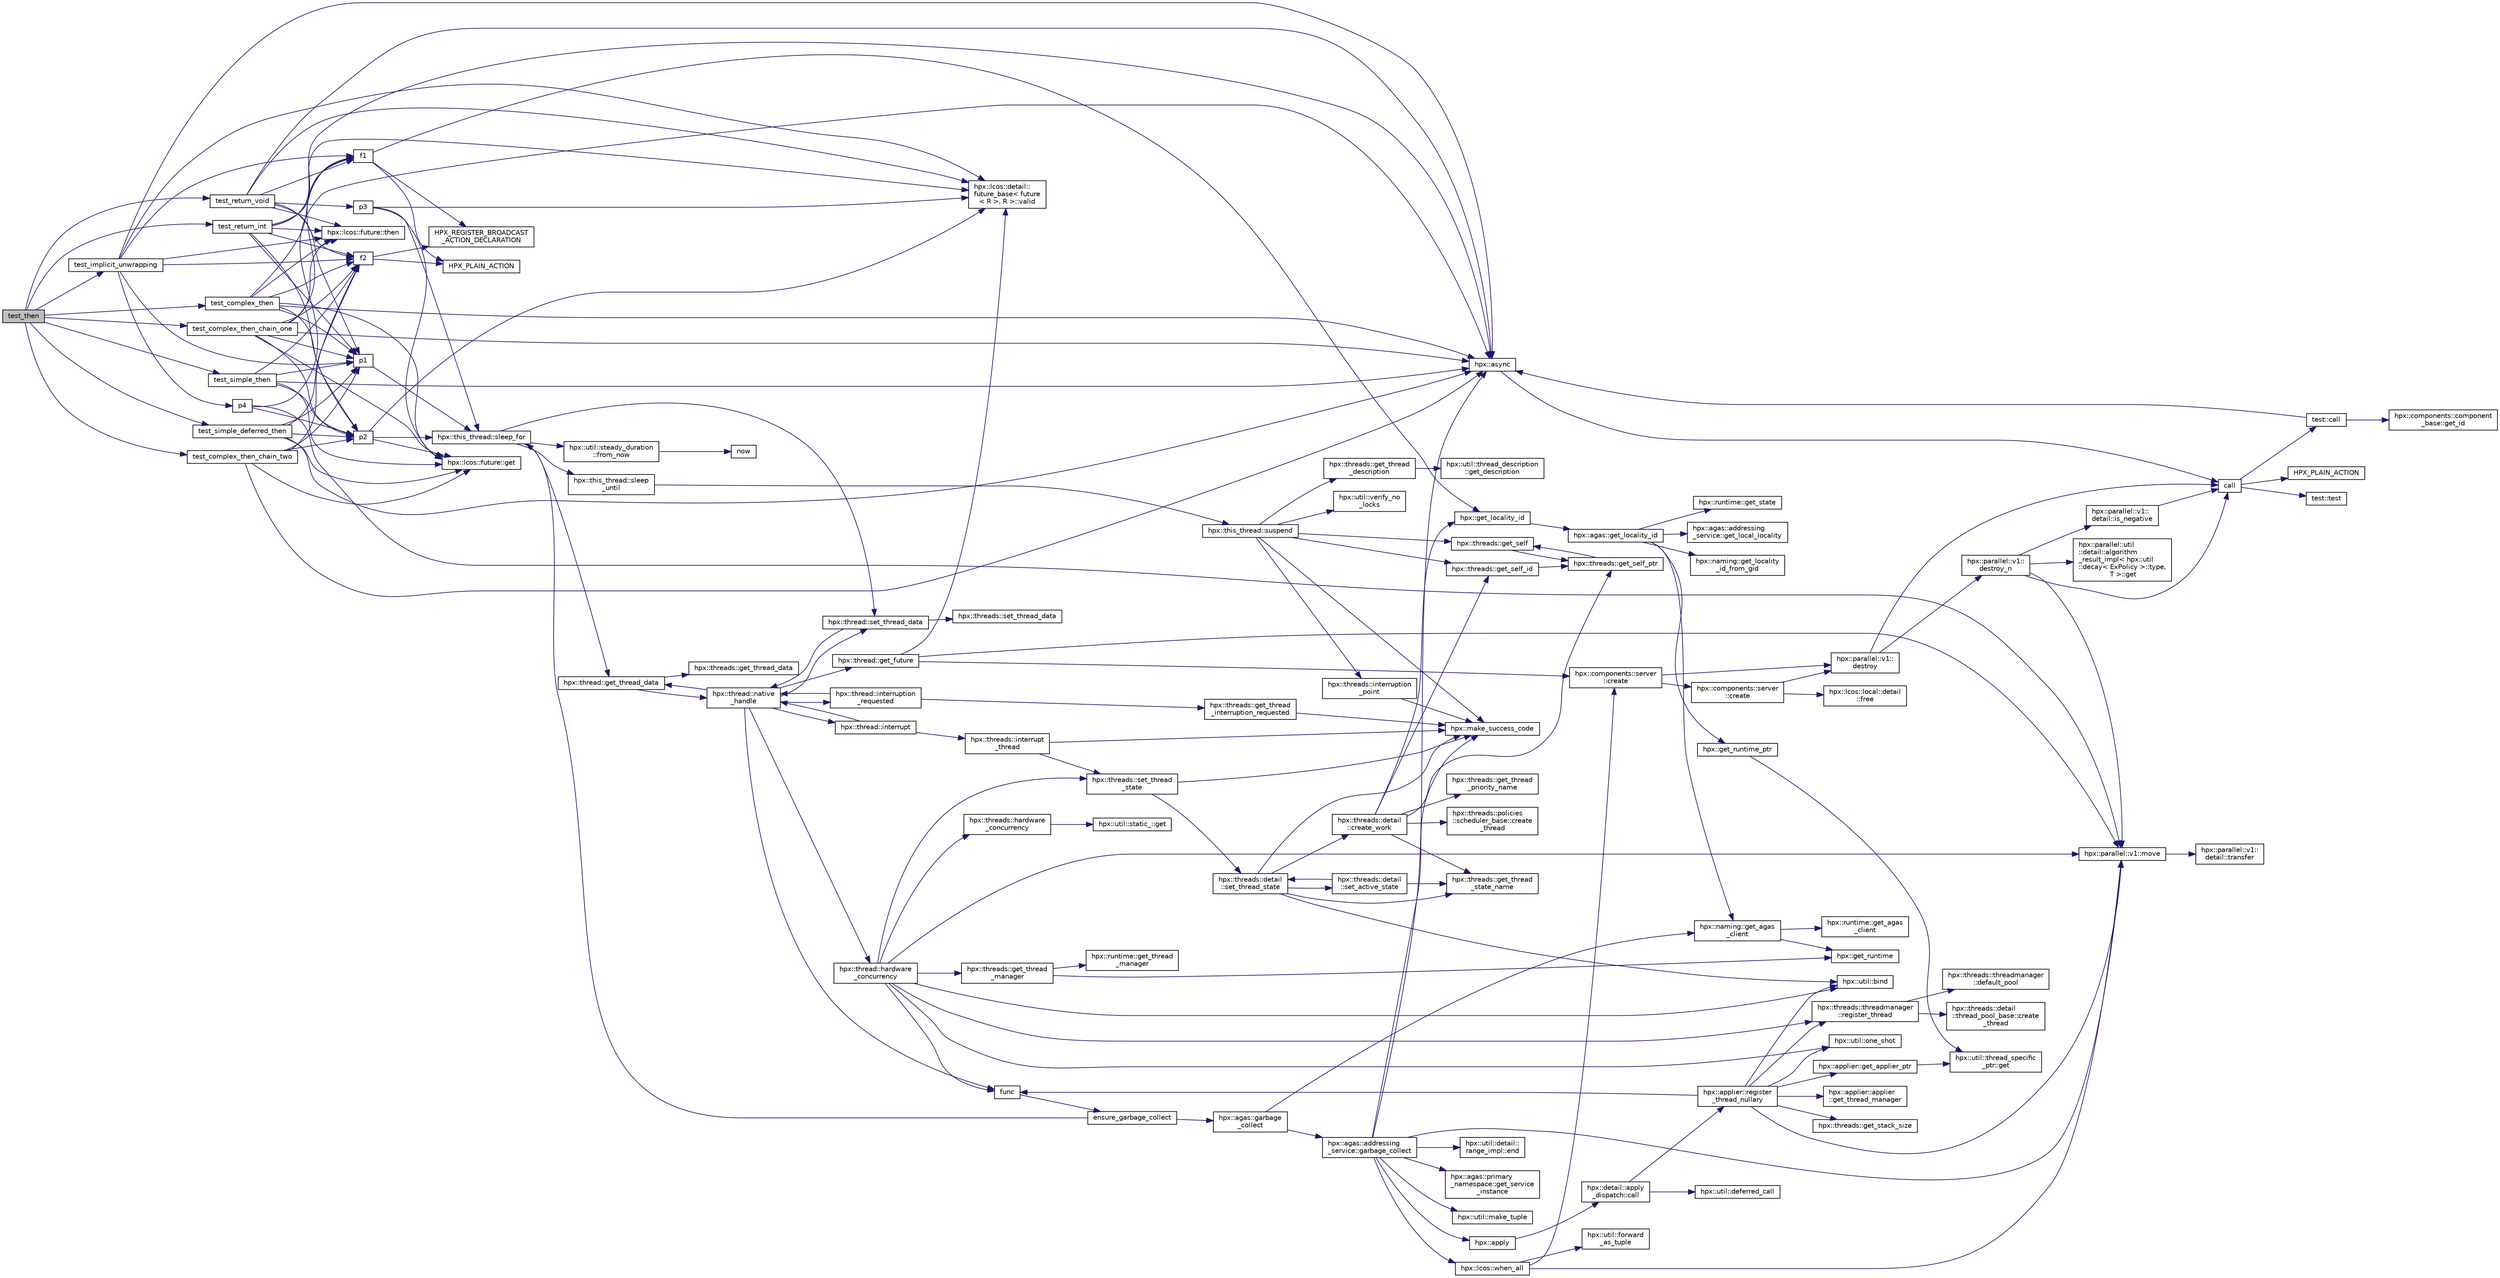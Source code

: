 digraph "test_then"
{
  edge [fontname="Helvetica",fontsize="10",labelfontname="Helvetica",labelfontsize="10"];
  node [fontname="Helvetica",fontsize="10",shape=record];
  rankdir="LR";
  Node1226 [label="test_then",height=0.2,width=0.4,color="black", fillcolor="grey75", style="filled", fontcolor="black"];
  Node1226 -> Node1227 [color="midnightblue",fontsize="10",style="solid",fontname="Helvetica"];
  Node1227 [label="test_return_int",height=0.2,width=0.4,color="black", fillcolor="white", style="filled",URL="$df/dbe/future__then__executor_8cpp.html#ac821abefe4aa3bb99ac418cd5b3da30c"];
  Node1227 -> Node1228 [color="midnightblue",fontsize="10",style="solid",fontname="Helvetica"];
  Node1228 [label="f1",height=0.2,width=0.4,color="black", fillcolor="white", style="filled",URL="$d8/d8b/broadcast_8cpp.html#a1751fbd41f2529b84514a9dbd767959a"];
  Node1228 -> Node1229 [color="midnightblue",fontsize="10",style="solid",fontname="Helvetica"];
  Node1229 [label="hpx::get_locality_id",height=0.2,width=0.4,color="black", fillcolor="white", style="filled",URL="$d8/d83/namespacehpx.html#a158d7c54a657bb364c1704033010697b",tooltip="Return the number of the locality this function is being called from. "];
  Node1229 -> Node1230 [color="midnightblue",fontsize="10",style="solid",fontname="Helvetica"];
  Node1230 [label="hpx::agas::get_locality_id",height=0.2,width=0.4,color="black", fillcolor="white", style="filled",URL="$dc/d54/namespacehpx_1_1agas.html#a491cc2ddecdf0f1a9129900caa6a4d3e"];
  Node1230 -> Node1231 [color="midnightblue",fontsize="10",style="solid",fontname="Helvetica"];
  Node1231 [label="hpx::get_runtime_ptr",height=0.2,width=0.4,color="black", fillcolor="white", style="filled",URL="$d8/d83/namespacehpx.html#af29daf2bb3e01b4d6495a1742b6cce64"];
  Node1231 -> Node1232 [color="midnightblue",fontsize="10",style="solid",fontname="Helvetica"];
  Node1232 [label="hpx::util::thread_specific\l_ptr::get",height=0.2,width=0.4,color="black", fillcolor="white", style="filled",URL="$d4/d4c/structhpx_1_1util_1_1thread__specific__ptr.html#a3b27d8520710478aa41d1f74206bdba9"];
  Node1230 -> Node1233 [color="midnightblue",fontsize="10",style="solid",fontname="Helvetica"];
  Node1233 [label="hpx::runtime::get_state",height=0.2,width=0.4,color="black", fillcolor="white", style="filled",URL="$d0/d7b/classhpx_1_1runtime.html#ab405f80e060dac95d624520f38b0524c"];
  Node1230 -> Node1234 [color="midnightblue",fontsize="10",style="solid",fontname="Helvetica"];
  Node1234 [label="hpx::naming::get_agas\l_client",height=0.2,width=0.4,color="black", fillcolor="white", style="filled",URL="$d4/dc9/namespacehpx_1_1naming.html#a0408fffd5d34b620712a801b0ae3b032"];
  Node1234 -> Node1235 [color="midnightblue",fontsize="10",style="solid",fontname="Helvetica"];
  Node1235 [label="hpx::get_runtime",height=0.2,width=0.4,color="black", fillcolor="white", style="filled",URL="$d8/d83/namespacehpx.html#aef902cc6c7dd3b9fbadf34d1e850a070"];
  Node1234 -> Node1236 [color="midnightblue",fontsize="10",style="solid",fontname="Helvetica"];
  Node1236 [label="hpx::runtime::get_agas\l_client",height=0.2,width=0.4,color="black", fillcolor="white", style="filled",URL="$d0/d7b/classhpx_1_1runtime.html#aeb5dddd30d6b9861669af8ad44d1a96a"];
  Node1230 -> Node1237 [color="midnightblue",fontsize="10",style="solid",fontname="Helvetica"];
  Node1237 [label="hpx::agas::addressing\l_service::get_local_locality",height=0.2,width=0.4,color="black", fillcolor="white", style="filled",URL="$db/d58/structhpx_1_1agas_1_1addressing__service.html#ab52c19a37c2a7a006c6c15f90ad0539c"];
  Node1230 -> Node1238 [color="midnightblue",fontsize="10",style="solid",fontname="Helvetica"];
  Node1238 [label="hpx::naming::get_locality\l_id_from_gid",height=0.2,width=0.4,color="black", fillcolor="white", style="filled",URL="$d4/dc9/namespacehpx_1_1naming.html#a7fd43037784560bd04fda9b49e33529f"];
  Node1228 -> Node1239 [color="midnightblue",fontsize="10",style="solid",fontname="Helvetica"];
  Node1239 [label="HPX_PLAIN_ACTION",height=0.2,width=0.4,color="black", fillcolor="white", style="filled",URL="$d8/d8b/broadcast_8cpp.html#a19685a0394ce6a99351f7a679f6eeefc"];
  Node1228 -> Node1240 [color="midnightblue",fontsize="10",style="solid",fontname="Helvetica"];
  Node1240 [label="HPX_REGISTER_BROADCAST\l_ACTION_DECLARATION",height=0.2,width=0.4,color="black", fillcolor="white", style="filled",URL="$d7/d38/addressing__service_8cpp.html#a573d764d9cb34eec46a4bdffcf07875f"];
  Node1227 -> Node1241 [color="midnightblue",fontsize="10",style="solid",fontname="Helvetica"];
  Node1241 [label="hpx::async",height=0.2,width=0.4,color="black", fillcolor="white", style="filled",URL="$d8/d83/namespacehpx.html#acb7d8e37b73b823956ce144f9a57eaa4"];
  Node1241 -> Node1242 [color="midnightblue",fontsize="10",style="solid",fontname="Helvetica"];
  Node1242 [label="call",height=0.2,width=0.4,color="black", fillcolor="white", style="filled",URL="$d2/d67/promise__1620_8cpp.html#a58357f0b82bc761e1d0b9091ed563a70"];
  Node1242 -> Node1243 [color="midnightblue",fontsize="10",style="solid",fontname="Helvetica"];
  Node1243 [label="test::test",height=0.2,width=0.4,color="black", fillcolor="white", style="filled",URL="$d8/d89/structtest.html#ab42d5ece712d716b04cb3f686f297a26"];
  Node1242 -> Node1244 [color="midnightblue",fontsize="10",style="solid",fontname="Helvetica"];
  Node1244 [label="HPX_PLAIN_ACTION",height=0.2,width=0.4,color="black", fillcolor="white", style="filled",URL="$d2/d67/promise__1620_8cpp.html#ab96aab827a4b1fcaf66cfe0ba83fef23"];
  Node1242 -> Node1245 [color="midnightblue",fontsize="10",style="solid",fontname="Helvetica"];
  Node1245 [label="test::call",height=0.2,width=0.4,color="black", fillcolor="white", style="filled",URL="$d8/d89/structtest.html#aeb29e7ed6518b9426ccf1344c52620ae"];
  Node1245 -> Node1241 [color="midnightblue",fontsize="10",style="solid",fontname="Helvetica"];
  Node1245 -> Node1246 [color="midnightblue",fontsize="10",style="solid",fontname="Helvetica"];
  Node1246 [label="hpx::components::component\l_base::get_id",height=0.2,width=0.4,color="black", fillcolor="white", style="filled",URL="$d2/de6/classhpx_1_1components_1_1component__base.html#a4c8fd93514039bdf01c48d66d82b19cd"];
  Node1227 -> Node1247 [color="midnightblue",fontsize="10",style="solid",fontname="Helvetica"];
  Node1247 [label="p1",height=0.2,width=0.4,color="black", fillcolor="white", style="filled",URL="$df/dbe/future__then__executor_8cpp.html#a8978a24b044bacf963e33824a4c1ac98"];
  Node1247 -> Node1248 [color="midnightblue",fontsize="10",style="solid",fontname="Helvetica"];
  Node1248 [label="hpx::this_thread::sleep_for",height=0.2,width=0.4,color="black", fillcolor="white", style="filled",URL="$d9/d52/namespacehpx_1_1this__thread.html#afc042a5a5fa52eef2d1d177a343435cf"];
  Node1248 -> Node1249 [color="midnightblue",fontsize="10",style="solid",fontname="Helvetica"];
  Node1249 [label="hpx::this_thread::sleep\l_until",height=0.2,width=0.4,color="black", fillcolor="white", style="filled",URL="$d9/d52/namespacehpx_1_1this__thread.html#ae12a853980115b23ff0ab8ca06622658"];
  Node1249 -> Node1250 [color="midnightblue",fontsize="10",style="solid",fontname="Helvetica"];
  Node1250 [label="hpx::this_thread::suspend",height=0.2,width=0.4,color="black", fillcolor="white", style="filled",URL="$d9/d52/namespacehpx_1_1this__thread.html#aca220026fb3014c0881d129fe31c0073"];
  Node1250 -> Node1251 [color="midnightblue",fontsize="10",style="solid",fontname="Helvetica"];
  Node1251 [label="hpx::threads::get_self",height=0.2,width=0.4,color="black", fillcolor="white", style="filled",URL="$d7/d28/namespacehpx_1_1threads.html#a07daf4d6d29233f20d66d41ab7b5b8e8"];
  Node1251 -> Node1252 [color="midnightblue",fontsize="10",style="solid",fontname="Helvetica"];
  Node1252 [label="hpx::threads::get_self_ptr",height=0.2,width=0.4,color="black", fillcolor="white", style="filled",URL="$d7/d28/namespacehpx_1_1threads.html#a22877ae347ad884cde3a51397dad6c53"];
  Node1252 -> Node1251 [color="midnightblue",fontsize="10",style="solid",fontname="Helvetica"];
  Node1250 -> Node1253 [color="midnightblue",fontsize="10",style="solid",fontname="Helvetica"];
  Node1253 [label="hpx::threads::get_self_id",height=0.2,width=0.4,color="black", fillcolor="white", style="filled",URL="$d7/d28/namespacehpx_1_1threads.html#afafe0f900b9fac3d4ed3c747625c1cfe"];
  Node1253 -> Node1252 [color="midnightblue",fontsize="10",style="solid",fontname="Helvetica"];
  Node1250 -> Node1254 [color="midnightblue",fontsize="10",style="solid",fontname="Helvetica"];
  Node1254 [label="hpx::threads::interruption\l_point",height=0.2,width=0.4,color="black", fillcolor="white", style="filled",URL="$d7/d28/namespacehpx_1_1threads.html#ada6ec56a12b050707311d8c628089059"];
  Node1254 -> Node1255 [color="midnightblue",fontsize="10",style="solid",fontname="Helvetica"];
  Node1255 [label="hpx::make_success_code",height=0.2,width=0.4,color="black", fillcolor="white", style="filled",URL="$d8/d83/namespacehpx.html#a0e8512a8f49e2a6c8185061181419d8f",tooltip="Returns error_code(hpx::success, \"success\", mode). "];
  Node1250 -> Node1256 [color="midnightblue",fontsize="10",style="solid",fontname="Helvetica"];
  Node1256 [label="hpx::util::verify_no\l_locks",height=0.2,width=0.4,color="black", fillcolor="white", style="filled",URL="$df/dad/namespacehpx_1_1util.html#ae0e1837ee6f09b79b26c2e788d2e9fc9"];
  Node1250 -> Node1257 [color="midnightblue",fontsize="10",style="solid",fontname="Helvetica"];
  Node1257 [label="hpx::threads::get_thread\l_description",height=0.2,width=0.4,color="black", fillcolor="white", style="filled",URL="$d7/d28/namespacehpx_1_1threads.html#a42fc18a7a680f4e8bc633a4b4c956701"];
  Node1257 -> Node1258 [color="midnightblue",fontsize="10",style="solid",fontname="Helvetica"];
  Node1258 [label="hpx::util::thread_description\l::get_description",height=0.2,width=0.4,color="black", fillcolor="white", style="filled",URL="$df/d9e/structhpx_1_1util_1_1thread__description.html#a8c834e14eca6eb228188022577f9f952"];
  Node1250 -> Node1255 [color="midnightblue",fontsize="10",style="solid",fontname="Helvetica"];
  Node1248 -> Node1259 [color="midnightblue",fontsize="10",style="solid",fontname="Helvetica"];
  Node1259 [label="hpx::util::steady_duration\l::from_now",height=0.2,width=0.4,color="black", fillcolor="white", style="filled",URL="$d9/d4f/classhpx_1_1util_1_1steady__duration.html#a0132206d767cd0f7395507b40111a153"];
  Node1259 -> Node1260 [color="midnightblue",fontsize="10",style="solid",fontname="Helvetica"];
  Node1260 [label="now",height=0.2,width=0.4,color="black", fillcolor="white", style="filled",URL="$de/db3/1d__stencil__1__omp_8cpp.html#a89e9667753dccfac455bd37a7a3a7b16"];
  Node1248 -> Node1261 [color="midnightblue",fontsize="10",style="solid",fontname="Helvetica"];
  Node1261 [label="hpx::thread::get_thread_data",height=0.2,width=0.4,color="black", fillcolor="white", style="filled",URL="$de/d9b/classhpx_1_1thread.html#a4535ef82cec3b953d2c941d20e3e3904"];
  Node1261 -> Node1262 [color="midnightblue",fontsize="10",style="solid",fontname="Helvetica"];
  Node1262 [label="hpx::threads::get_thread_data",height=0.2,width=0.4,color="black", fillcolor="white", style="filled",URL="$d7/d28/namespacehpx_1_1threads.html#a8737931ff6303807225f735b2b384ae4"];
  Node1261 -> Node1263 [color="midnightblue",fontsize="10",style="solid",fontname="Helvetica"];
  Node1263 [label="hpx::thread::native\l_handle",height=0.2,width=0.4,color="black", fillcolor="white", style="filled",URL="$de/d9b/classhpx_1_1thread.html#acf48190d264ab64c1c4ec99d0b421b5a"];
  Node1263 -> Node1264 [color="midnightblue",fontsize="10",style="solid",fontname="Helvetica"];
  Node1264 [label="hpx::thread::hardware\l_concurrency",height=0.2,width=0.4,color="black", fillcolor="white", style="filled",URL="$de/d9b/classhpx_1_1thread.html#a8e4fff210e02485ba493bc3a2a956c03"];
  Node1264 -> Node1265 [color="midnightblue",fontsize="10",style="solid",fontname="Helvetica"];
  Node1265 [label="hpx::threads::hardware\l_concurrency",height=0.2,width=0.4,color="black", fillcolor="white", style="filled",URL="$d7/d28/namespacehpx_1_1threads.html#aa8752a235478d2ad7b5ac467b63ab527"];
  Node1265 -> Node1266 [color="midnightblue",fontsize="10",style="solid",fontname="Helvetica"];
  Node1266 [label="hpx::util::static_::get",height=0.2,width=0.4,color="black", fillcolor="white", style="filled",URL="$d3/dbb/structhpx_1_1util_1_1static__.html#a2967c633948a3bf17a3b5405ef5a8318"];
  Node1264 -> Node1267 [color="midnightblue",fontsize="10",style="solid",fontname="Helvetica"];
  Node1267 [label="func",height=0.2,width=0.4,color="black", fillcolor="white", style="filled",URL="$d8/dfd/id__type__ref__counting__1032_8cpp.html#ab811b86ea5107ffb3351fcaa29d2c652"];
  Node1267 -> Node1268 [color="midnightblue",fontsize="10",style="solid",fontname="Helvetica"];
  Node1268 [label="ensure_garbage_collect",height=0.2,width=0.4,color="black", fillcolor="white", style="filled",URL="$d8/dfd/id__type__ref__counting__1032_8cpp.html#a5264b94bf7c262ac0e521fb290d476d5"];
  Node1268 -> Node1248 [color="midnightblue",fontsize="10",style="solid",fontname="Helvetica"];
  Node1268 -> Node1269 [color="midnightblue",fontsize="10",style="solid",fontname="Helvetica"];
  Node1269 [label="hpx::agas::garbage\l_collect",height=0.2,width=0.4,color="black", fillcolor="white", style="filled",URL="$dc/d54/namespacehpx_1_1agas.html#a951337adc4f9bd6df00a50737468e911"];
  Node1269 -> Node1234 [color="midnightblue",fontsize="10",style="solid",fontname="Helvetica"];
  Node1269 -> Node1270 [color="midnightblue",fontsize="10",style="solid",fontname="Helvetica"];
  Node1270 [label="hpx::agas::addressing\l_service::garbage_collect",height=0.2,width=0.4,color="black", fillcolor="white", style="filled",URL="$db/d58/structhpx_1_1agas_1_1addressing__service.html#a87dcae0eacf6e62d5103ebf516d86f63"];
  Node1270 -> Node1255 [color="midnightblue",fontsize="10",style="solid",fontname="Helvetica"];
  Node1270 -> Node1271 [color="midnightblue",fontsize="10",style="solid",fontname="Helvetica"];
  Node1271 [label="hpx::agas::primary\l_namespace::get_service\l_instance",height=0.2,width=0.4,color="black", fillcolor="white", style="filled",URL="$d1/d43/structhpx_1_1agas_1_1primary__namespace.html#a7630ff0f30ff8c23b13b4672c5350e2e"];
  Node1270 -> Node1272 [color="midnightblue",fontsize="10",style="solid",fontname="Helvetica"];
  Node1272 [label="hpx::util::make_tuple",height=0.2,width=0.4,color="black", fillcolor="white", style="filled",URL="$df/dad/namespacehpx_1_1util.html#a06fa74211a987d208e013f400a9f5328"];
  Node1270 -> Node1273 [color="midnightblue",fontsize="10",style="solid",fontname="Helvetica"];
  Node1273 [label="hpx::util::detail::\lrange_impl::end",height=0.2,width=0.4,color="black", fillcolor="white", style="filled",URL="$d4/d4a/namespacehpx_1_1util_1_1detail_1_1range__impl.html#afb2ea48b0902f52ee4d8b764807b4316"];
  Node1270 -> Node1274 [color="midnightblue",fontsize="10",style="solid",fontname="Helvetica"];
  Node1274 [label="hpx::apply",height=0.2,width=0.4,color="black", fillcolor="white", style="filled",URL="$d8/d83/namespacehpx.html#aa87762f0db0731d385f3fdfdb25d59fc"];
  Node1274 -> Node1275 [color="midnightblue",fontsize="10",style="solid",fontname="Helvetica"];
  Node1275 [label="hpx::detail::apply\l_dispatch::call",height=0.2,width=0.4,color="black", fillcolor="white", style="filled",URL="$db/de8/structhpx_1_1detail_1_1apply__dispatch.html#a0755fab16d281e74bcff0f8045be9459"];
  Node1275 -> Node1276 [color="midnightblue",fontsize="10",style="solid",fontname="Helvetica"];
  Node1276 [label="hpx::applier::register\l_thread_nullary",height=0.2,width=0.4,color="black", fillcolor="white", style="filled",URL="$d8/dcb/namespacehpx_1_1applier.html#a401cd1145927e58d74d1eb52aaccd936"];
  Node1276 -> Node1277 [color="midnightblue",fontsize="10",style="solid",fontname="Helvetica"];
  Node1277 [label="hpx::applier::get_applier_ptr",height=0.2,width=0.4,color="black", fillcolor="white", style="filled",URL="$d8/dcb/namespacehpx_1_1applier.html#a617483cf2b77ad3a0aa428ade7b35299"];
  Node1277 -> Node1232 [color="midnightblue",fontsize="10",style="solid",fontname="Helvetica"];
  Node1276 -> Node1267 [color="midnightblue",fontsize="10",style="solid",fontname="Helvetica"];
  Node1276 -> Node1278 [color="midnightblue",fontsize="10",style="solid",fontname="Helvetica"];
  Node1278 [label="hpx::util::bind",height=0.2,width=0.4,color="black", fillcolor="white", style="filled",URL="$df/dad/namespacehpx_1_1util.html#ad844caedf82a0173d6909d910c3e48c6"];
  Node1276 -> Node1279 [color="midnightblue",fontsize="10",style="solid",fontname="Helvetica"];
  Node1279 [label="hpx::util::one_shot",height=0.2,width=0.4,color="black", fillcolor="white", style="filled",URL="$df/dad/namespacehpx_1_1util.html#a273e61be42a72415291e0ec0a4f28c7a"];
  Node1276 -> Node1280 [color="midnightblue",fontsize="10",style="solid",fontname="Helvetica"];
  Node1280 [label="hpx::parallel::v1::move",height=0.2,width=0.4,color="black", fillcolor="white", style="filled",URL="$db/db9/namespacehpx_1_1parallel_1_1v1.html#aa7c4ede081ce786c9d1eb1adff495cfc"];
  Node1280 -> Node1281 [color="midnightblue",fontsize="10",style="solid",fontname="Helvetica"];
  Node1281 [label="hpx::parallel::v1::\ldetail::transfer",height=0.2,width=0.4,color="black", fillcolor="white", style="filled",URL="$d2/ddd/namespacehpx_1_1parallel_1_1v1_1_1detail.html#ab1b56a05e1885ca7cc7ffa1804dd2f3c"];
  Node1276 -> Node1282 [color="midnightblue",fontsize="10",style="solid",fontname="Helvetica"];
  Node1282 [label="hpx::threads::get_stack_size",height=0.2,width=0.4,color="black", fillcolor="white", style="filled",URL="$d7/d28/namespacehpx_1_1threads.html#af597241b3c2785150be206737ca04aa6",tooltip="The get_stack_size function is part of the thread related API. It. "];
  Node1276 -> Node1283 [color="midnightblue",fontsize="10",style="solid",fontname="Helvetica"];
  Node1283 [label="hpx::applier::applier\l::get_thread_manager",height=0.2,width=0.4,color="black", fillcolor="white", style="filled",URL="$da/dcb/classhpx_1_1applier_1_1applier.html#acc36d583973701e573be39da97bba866",tooltip="Access the thread-manager instance associated with this applier. "];
  Node1276 -> Node1284 [color="midnightblue",fontsize="10",style="solid",fontname="Helvetica"];
  Node1284 [label="hpx::threads::threadmanager\l::register_thread",height=0.2,width=0.4,color="black", fillcolor="white", style="filled",URL="$d5/daa/classhpx_1_1threads_1_1threadmanager.html#a7f79c7578e08a60ca45eb276ce8133d8"];
  Node1284 -> Node1285 [color="midnightblue",fontsize="10",style="solid",fontname="Helvetica"];
  Node1285 [label="hpx::threads::threadmanager\l::default_pool",height=0.2,width=0.4,color="black", fillcolor="white", style="filled",URL="$d5/daa/classhpx_1_1threads_1_1threadmanager.html#a851f067d03b5dd1c5e6a9a6a841e05df"];
  Node1284 -> Node1286 [color="midnightblue",fontsize="10",style="solid",fontname="Helvetica"];
  Node1286 [label="hpx::threads::detail\l::thread_pool_base::create\l_thread",height=0.2,width=0.4,color="black", fillcolor="white", style="filled",URL="$de/dae/classhpx_1_1threads_1_1detail_1_1thread__pool__base.html#ad35d3779eef6f4528e62a26d71b34b34"];
  Node1275 -> Node1287 [color="midnightblue",fontsize="10",style="solid",fontname="Helvetica"];
  Node1287 [label="hpx::util::deferred_call",height=0.2,width=0.4,color="black", fillcolor="white", style="filled",URL="$df/dad/namespacehpx_1_1util.html#acdded623c658a7a3436f7e76bc9d881c"];
  Node1270 -> Node1280 [color="midnightblue",fontsize="10",style="solid",fontname="Helvetica"];
  Node1270 -> Node1241 [color="midnightblue",fontsize="10",style="solid",fontname="Helvetica"];
  Node1270 -> Node1288 [color="midnightblue",fontsize="10",style="solid",fontname="Helvetica"];
  Node1288 [label="hpx::lcos::when_all",height=0.2,width=0.4,color="black", fillcolor="white", style="filled",URL="$d2/dc9/namespacehpx_1_1lcos.html#a1a6fb024d8690923fb185d5aee204d54"];
  Node1288 -> Node1289 [color="midnightblue",fontsize="10",style="solid",fontname="Helvetica"];
  Node1289 [label="hpx::util::forward\l_as_tuple",height=0.2,width=0.4,color="black", fillcolor="white", style="filled",URL="$df/dad/namespacehpx_1_1util.html#ab7c31e3f24c3302a4f67b6735a6fa597"];
  Node1288 -> Node1280 [color="midnightblue",fontsize="10",style="solid",fontname="Helvetica"];
  Node1288 -> Node1290 [color="midnightblue",fontsize="10",style="solid",fontname="Helvetica"];
  Node1290 [label="hpx::components::server\l::create",height=0.2,width=0.4,color="black", fillcolor="white", style="filled",URL="$d2/da2/namespacehpx_1_1components_1_1server.html#ac776c89f3d68ceb910e8cee9fa937ab4",tooltip="Create arrays of components using their default constructor. "];
  Node1290 -> Node1291 [color="midnightblue",fontsize="10",style="solid",fontname="Helvetica"];
  Node1291 [label="hpx::components::server\l::create",height=0.2,width=0.4,color="black", fillcolor="white", style="filled",URL="$d2/da2/namespacehpx_1_1components_1_1server.html#a77d26de181c97b444565e230577981bd"];
  Node1291 -> Node1292 [color="midnightblue",fontsize="10",style="solid",fontname="Helvetica"];
  Node1292 [label="hpx::lcos::local::detail\l::free",height=0.2,width=0.4,color="black", fillcolor="white", style="filled",URL="$d4/dcb/namespacehpx_1_1lcos_1_1local_1_1detail.html#a55a940f019734e9bb045dc123cd80e48"];
  Node1291 -> Node1293 [color="midnightblue",fontsize="10",style="solid",fontname="Helvetica"];
  Node1293 [label="hpx::parallel::v1::\ldestroy",height=0.2,width=0.4,color="black", fillcolor="white", style="filled",URL="$db/db9/namespacehpx_1_1parallel_1_1v1.html#acf303558375048e8a7cc9a2c2e09477f"];
  Node1293 -> Node1242 [color="midnightblue",fontsize="10",style="solid",fontname="Helvetica"];
  Node1293 -> Node1294 [color="midnightblue",fontsize="10",style="solid",fontname="Helvetica"];
  Node1294 [label="hpx::parallel::v1::\ldestroy_n",height=0.2,width=0.4,color="black", fillcolor="white", style="filled",URL="$db/db9/namespacehpx_1_1parallel_1_1v1.html#a71d0691132a300690163f5636bcd5bd3"];
  Node1294 -> Node1295 [color="midnightblue",fontsize="10",style="solid",fontname="Helvetica"];
  Node1295 [label="hpx::parallel::v1::\ldetail::is_negative",height=0.2,width=0.4,color="black", fillcolor="white", style="filled",URL="$d2/ddd/namespacehpx_1_1parallel_1_1v1_1_1detail.html#adf2e40fc4b20ad0fd442ee3118a4d527"];
  Node1295 -> Node1242 [color="midnightblue",fontsize="10",style="solid",fontname="Helvetica"];
  Node1294 -> Node1296 [color="midnightblue",fontsize="10",style="solid",fontname="Helvetica"];
  Node1296 [label="hpx::parallel::util\l::detail::algorithm\l_result_impl\< hpx::util\l::decay\< ExPolicy \>::type,\l T \>::get",height=0.2,width=0.4,color="black", fillcolor="white", style="filled",URL="$d2/d42/structhpx_1_1parallel_1_1util_1_1detail_1_1algorithm__result__impl.html#ab5b051e8ec74eff5e0e62fd63f5d377e"];
  Node1294 -> Node1280 [color="midnightblue",fontsize="10",style="solid",fontname="Helvetica"];
  Node1294 -> Node1242 [color="midnightblue",fontsize="10",style="solid",fontname="Helvetica"];
  Node1290 -> Node1293 [color="midnightblue",fontsize="10",style="solid",fontname="Helvetica"];
  Node1264 -> Node1278 [color="midnightblue",fontsize="10",style="solid",fontname="Helvetica"];
  Node1264 -> Node1279 [color="midnightblue",fontsize="10",style="solid",fontname="Helvetica"];
  Node1264 -> Node1280 [color="midnightblue",fontsize="10",style="solid",fontname="Helvetica"];
  Node1264 -> Node1297 [color="midnightblue",fontsize="10",style="solid",fontname="Helvetica"];
  Node1297 [label="hpx::threads::get_thread\l_manager",height=0.2,width=0.4,color="black", fillcolor="white", style="filled",URL="$d7/d28/namespacehpx_1_1threads.html#a076973c3a53beadde7d967e22c4f6cce"];
  Node1297 -> Node1235 [color="midnightblue",fontsize="10",style="solid",fontname="Helvetica"];
  Node1297 -> Node1298 [color="midnightblue",fontsize="10",style="solid",fontname="Helvetica"];
  Node1298 [label="hpx::runtime::get_thread\l_manager",height=0.2,width=0.4,color="black", fillcolor="white", style="filled",URL="$d0/d7b/classhpx_1_1runtime.html#a865b12d57fcd44a8d3dda3e35414f563"];
  Node1264 -> Node1284 [color="midnightblue",fontsize="10",style="solid",fontname="Helvetica"];
  Node1264 -> Node1299 [color="midnightblue",fontsize="10",style="solid",fontname="Helvetica"];
  Node1299 [label="hpx::threads::set_thread\l_state",height=0.2,width=0.4,color="black", fillcolor="white", style="filled",URL="$d7/d28/namespacehpx_1_1threads.html#ac0690ad16ad778bcc79dcd727cc33025",tooltip="Set the thread state of the thread referenced by the thread_id id. "];
  Node1299 -> Node1255 [color="midnightblue",fontsize="10",style="solid",fontname="Helvetica"];
  Node1299 -> Node1300 [color="midnightblue",fontsize="10",style="solid",fontname="Helvetica"];
  Node1300 [label="hpx::threads::detail\l::set_thread_state",height=0.2,width=0.4,color="black", fillcolor="white", style="filled",URL="$d2/dd1/namespacehpx_1_1threads_1_1detail.html#af85ddc854c4a149bf1738eb1b111b9ab"];
  Node1300 -> Node1301 [color="midnightblue",fontsize="10",style="solid",fontname="Helvetica"];
  Node1301 [label="hpx::threads::get_thread\l_state_name",height=0.2,width=0.4,color="black", fillcolor="white", style="filled",URL="$d7/d28/namespacehpx_1_1threads.html#a26f91ea8d2195f165c033241c5cd11db"];
  Node1300 -> Node1255 [color="midnightblue",fontsize="10",style="solid",fontname="Helvetica"];
  Node1300 -> Node1278 [color="midnightblue",fontsize="10",style="solid",fontname="Helvetica"];
  Node1300 -> Node1302 [color="midnightblue",fontsize="10",style="solid",fontname="Helvetica"];
  Node1302 [label="hpx::threads::detail\l::set_active_state",height=0.2,width=0.4,color="black", fillcolor="white", style="filled",URL="$d2/dd1/namespacehpx_1_1threads_1_1detail.html#a45884a5bf04ad66a4f259231a3947e76"];
  Node1302 -> Node1301 [color="midnightblue",fontsize="10",style="solid",fontname="Helvetica"];
  Node1302 -> Node1300 [color="midnightblue",fontsize="10",style="solid",fontname="Helvetica"];
  Node1300 -> Node1303 [color="midnightblue",fontsize="10",style="solid",fontname="Helvetica"];
  Node1303 [label="hpx::threads::detail\l::create_work",height=0.2,width=0.4,color="black", fillcolor="white", style="filled",URL="$d2/dd1/namespacehpx_1_1threads_1_1detail.html#ae22384a3c1b1a1940032fad068fb54b1"];
  Node1303 -> Node1301 [color="midnightblue",fontsize="10",style="solid",fontname="Helvetica"];
  Node1303 -> Node1304 [color="midnightblue",fontsize="10",style="solid",fontname="Helvetica"];
  Node1304 [label="hpx::threads::get_thread\l_priority_name",height=0.2,width=0.4,color="black", fillcolor="white", style="filled",URL="$d7/d28/namespacehpx_1_1threads.html#a9c6b2fec0c1cf5b06ff83ce756ca6d42"];
  Node1303 -> Node1252 [color="midnightblue",fontsize="10",style="solid",fontname="Helvetica"];
  Node1303 -> Node1253 [color="midnightblue",fontsize="10",style="solid",fontname="Helvetica"];
  Node1303 -> Node1229 [color="midnightblue",fontsize="10",style="solid",fontname="Helvetica"];
  Node1303 -> Node1305 [color="midnightblue",fontsize="10",style="solid",fontname="Helvetica"];
  Node1305 [label="hpx::threads::policies\l::scheduler_base::create\l_thread",height=0.2,width=0.4,color="black", fillcolor="white", style="filled",URL="$dd/d7e/structhpx_1_1threads_1_1policies_1_1scheduler__base.html#ad3b05cd7f363cc8e8410ce368c3794e0"];
  Node1263 -> Node1306 [color="midnightblue",fontsize="10",style="solid",fontname="Helvetica"];
  Node1306 [label="hpx::thread::interrupt",height=0.2,width=0.4,color="black", fillcolor="white", style="filled",URL="$de/d9b/classhpx_1_1thread.html#ac34d0d033aa743c476a79dbc2e1a8a39"];
  Node1306 -> Node1307 [color="midnightblue",fontsize="10",style="solid",fontname="Helvetica"];
  Node1307 [label="hpx::threads::interrupt\l_thread",height=0.2,width=0.4,color="black", fillcolor="white", style="filled",URL="$d7/d28/namespacehpx_1_1threads.html#a6bdda1a2aab61b9b13d274b5155d7e73"];
  Node1307 -> Node1255 [color="midnightblue",fontsize="10",style="solid",fontname="Helvetica"];
  Node1307 -> Node1299 [color="midnightblue",fontsize="10",style="solid",fontname="Helvetica"];
  Node1306 -> Node1263 [color="midnightblue",fontsize="10",style="solid",fontname="Helvetica"];
  Node1263 -> Node1308 [color="midnightblue",fontsize="10",style="solid",fontname="Helvetica"];
  Node1308 [label="hpx::thread::interruption\l_requested",height=0.2,width=0.4,color="black", fillcolor="white", style="filled",URL="$de/d9b/classhpx_1_1thread.html#a33276bb4c20bbb0b1978944e18ef71b8"];
  Node1308 -> Node1309 [color="midnightblue",fontsize="10",style="solid",fontname="Helvetica"];
  Node1309 [label="hpx::threads::get_thread\l_interruption_requested",height=0.2,width=0.4,color="black", fillcolor="white", style="filled",URL="$d7/d28/namespacehpx_1_1threads.html#ae64a7fdb8b5c8bac7be0c8282672a03b"];
  Node1309 -> Node1255 [color="midnightblue",fontsize="10",style="solid",fontname="Helvetica"];
  Node1308 -> Node1263 [color="midnightblue",fontsize="10",style="solid",fontname="Helvetica"];
  Node1263 -> Node1310 [color="midnightblue",fontsize="10",style="solid",fontname="Helvetica"];
  Node1310 [label="hpx::thread::get_future",height=0.2,width=0.4,color="black", fillcolor="white", style="filled",URL="$de/d9b/classhpx_1_1thread.html#a87fdb0d8da826366fc190ed224900a64"];
  Node1310 -> Node1311 [color="midnightblue",fontsize="10",style="solid",fontname="Helvetica"];
  Node1311 [label="hpx::lcos::detail::\lfuture_base\< future\l\< R \>, R \>::valid",height=0.2,width=0.4,color="black", fillcolor="white", style="filled",URL="$d5/dd7/classhpx_1_1lcos_1_1detail_1_1future__base.html#aaf7beb7374815614363033bd96573e75"];
  Node1310 -> Node1290 [color="midnightblue",fontsize="10",style="solid",fontname="Helvetica"];
  Node1310 -> Node1280 [color="midnightblue",fontsize="10",style="solid",fontname="Helvetica"];
  Node1263 -> Node1261 [color="midnightblue",fontsize="10",style="solid",fontname="Helvetica"];
  Node1263 -> Node1312 [color="midnightblue",fontsize="10",style="solid",fontname="Helvetica"];
  Node1312 [label="hpx::thread::set_thread_data",height=0.2,width=0.4,color="black", fillcolor="white", style="filled",URL="$de/d9b/classhpx_1_1thread.html#a7317a3cf5251f3b33c990449570d4cea"];
  Node1312 -> Node1313 [color="midnightblue",fontsize="10",style="solid",fontname="Helvetica"];
  Node1313 [label="hpx::threads::set_thread_data",height=0.2,width=0.4,color="black", fillcolor="white", style="filled",URL="$d7/d28/namespacehpx_1_1threads.html#a00a625acc149fce3ae38e4340454acf7"];
  Node1312 -> Node1263 [color="midnightblue",fontsize="10",style="solid",fontname="Helvetica"];
  Node1263 -> Node1267 [color="midnightblue",fontsize="10",style="solid",fontname="Helvetica"];
  Node1248 -> Node1312 [color="midnightblue",fontsize="10",style="solid",fontname="Helvetica"];
  Node1227 -> Node1311 [color="midnightblue",fontsize="10",style="solid",fontname="Helvetica"];
  Node1227 -> Node1314 [color="midnightblue",fontsize="10",style="solid",fontname="Helvetica"];
  Node1314 [label="f2",height=0.2,width=0.4,color="black", fillcolor="white", style="filled",URL="$d8/d8b/broadcast_8cpp.html#a90b718127ae383af9c1b52fb8d5e1166"];
  Node1314 -> Node1239 [color="midnightblue",fontsize="10",style="solid",fontname="Helvetica"];
  Node1314 -> Node1240 [color="midnightblue",fontsize="10",style="solid",fontname="Helvetica"];
  Node1227 -> Node1315 [color="midnightblue",fontsize="10",style="solid",fontname="Helvetica"];
  Node1315 [label="hpx::lcos::future::then",height=0.2,width=0.4,color="black", fillcolor="white", style="filled",URL="$d0/d33/classhpx_1_1lcos_1_1future.html#a17045dee172c36e208b2cbd400fa8797"];
  Node1227 -> Node1316 [color="midnightblue",fontsize="10",style="solid",fontname="Helvetica"];
  Node1316 [label="p2",height=0.2,width=0.4,color="black", fillcolor="white", style="filled",URL="$df/dbe/future__then__executor_8cpp.html#a0dabf50b87b0ab6126c07663b7c82650"];
  Node1316 -> Node1311 [color="midnightblue",fontsize="10",style="solid",fontname="Helvetica"];
  Node1316 -> Node1317 [color="midnightblue",fontsize="10",style="solid",fontname="Helvetica"];
  Node1317 [label="hpx::lcos::future::get",height=0.2,width=0.4,color="black", fillcolor="white", style="filled",URL="$d0/d33/classhpx_1_1lcos_1_1future.html#a8c28269486d5620ac48af349f17bb41c"];
  Node1316 -> Node1248 [color="midnightblue",fontsize="10",style="solid",fontname="Helvetica"];
  Node1226 -> Node1318 [color="midnightblue",fontsize="10",style="solid",fontname="Helvetica"];
  Node1318 [label="test_return_void",height=0.2,width=0.4,color="black", fillcolor="white", style="filled",URL="$df/dbe/future__then__executor_8cpp.html#a1489e1a7c0a7c0efb65a4354c3e14369"];
  Node1318 -> Node1228 [color="midnightblue",fontsize="10",style="solid",fontname="Helvetica"];
  Node1318 -> Node1241 [color="midnightblue",fontsize="10",style="solid",fontname="Helvetica"];
  Node1318 -> Node1247 [color="midnightblue",fontsize="10",style="solid",fontname="Helvetica"];
  Node1318 -> Node1311 [color="midnightblue",fontsize="10",style="solid",fontname="Helvetica"];
  Node1318 -> Node1314 [color="midnightblue",fontsize="10",style="solid",fontname="Helvetica"];
  Node1318 -> Node1315 [color="midnightblue",fontsize="10",style="solid",fontname="Helvetica"];
  Node1318 -> Node1319 [color="midnightblue",fontsize="10",style="solid",fontname="Helvetica"];
  Node1319 [label="p3",height=0.2,width=0.4,color="black", fillcolor="white", style="filled",URL="$df/dbe/future__then__executor_8cpp.html#ada3ca76feabb79611290ef351f1ad171"];
  Node1319 -> Node1311 [color="midnightblue",fontsize="10",style="solid",fontname="Helvetica"];
  Node1319 -> Node1317 [color="midnightblue",fontsize="10",style="solid",fontname="Helvetica"];
  Node1319 -> Node1248 [color="midnightblue",fontsize="10",style="solid",fontname="Helvetica"];
  Node1226 -> Node1320 [color="midnightblue",fontsize="10",style="solid",fontname="Helvetica"];
  Node1320 [label="test_implicit_unwrapping",height=0.2,width=0.4,color="black", fillcolor="white", style="filled",URL="$df/dbe/future__then__executor_8cpp.html#a4c60ace65fa309f9ea098c72c078f45c"];
  Node1320 -> Node1228 [color="midnightblue",fontsize="10",style="solid",fontname="Helvetica"];
  Node1320 -> Node1241 [color="midnightblue",fontsize="10",style="solid",fontname="Helvetica"];
  Node1320 -> Node1247 [color="midnightblue",fontsize="10",style="solid",fontname="Helvetica"];
  Node1320 -> Node1311 [color="midnightblue",fontsize="10",style="solid",fontname="Helvetica"];
  Node1320 -> Node1314 [color="midnightblue",fontsize="10",style="solid",fontname="Helvetica"];
  Node1320 -> Node1315 [color="midnightblue",fontsize="10",style="solid",fontname="Helvetica"];
  Node1320 -> Node1321 [color="midnightblue",fontsize="10",style="solid",fontname="Helvetica"];
  Node1321 [label="p4",height=0.2,width=0.4,color="black", fillcolor="white", style="filled",URL="$df/dbe/future__then__executor_8cpp.html#a2e41883da983a4e735ff63a070df689f"];
  Node1321 -> Node1241 [color="midnightblue",fontsize="10",style="solid",fontname="Helvetica"];
  Node1321 -> Node1316 [color="midnightblue",fontsize="10",style="solid",fontname="Helvetica"];
  Node1321 -> Node1280 [color="midnightblue",fontsize="10",style="solid",fontname="Helvetica"];
  Node1226 -> Node1322 [color="midnightblue",fontsize="10",style="solid",fontname="Helvetica"];
  Node1322 [label="test_simple_then",height=0.2,width=0.4,color="black", fillcolor="white", style="filled",URL="$df/dbe/future__then__executor_8cpp.html#a7f989d80a5d8a0770f86094caefc2caa"];
  Node1322 -> Node1314 [color="midnightblue",fontsize="10",style="solid",fontname="Helvetica"];
  Node1322 -> Node1241 [color="midnightblue",fontsize="10",style="solid",fontname="Helvetica"];
  Node1322 -> Node1247 [color="midnightblue",fontsize="10",style="solid",fontname="Helvetica"];
  Node1322 -> Node1316 [color="midnightblue",fontsize="10",style="solid",fontname="Helvetica"];
  Node1322 -> Node1317 [color="midnightblue",fontsize="10",style="solid",fontname="Helvetica"];
  Node1226 -> Node1323 [color="midnightblue",fontsize="10",style="solid",fontname="Helvetica"];
  Node1323 [label="test_simple_deferred_then",height=0.2,width=0.4,color="black", fillcolor="white", style="filled",URL="$df/dbe/future__then__executor_8cpp.html#a8821fd67ff48ad852831cb267404d716"];
  Node1323 -> Node1314 [color="midnightblue",fontsize="10",style="solid",fontname="Helvetica"];
  Node1323 -> Node1241 [color="midnightblue",fontsize="10",style="solid",fontname="Helvetica"];
  Node1323 -> Node1247 [color="midnightblue",fontsize="10",style="solid",fontname="Helvetica"];
  Node1323 -> Node1316 [color="midnightblue",fontsize="10",style="solid",fontname="Helvetica"];
  Node1323 -> Node1317 [color="midnightblue",fontsize="10",style="solid",fontname="Helvetica"];
  Node1226 -> Node1324 [color="midnightblue",fontsize="10",style="solid",fontname="Helvetica"];
  Node1324 [label="test_complex_then",height=0.2,width=0.4,color="black", fillcolor="white", style="filled",URL="$df/dbe/future__then__executor_8cpp.html#a2e1adce6ad1dc8989f66147fdcc5f186"];
  Node1324 -> Node1228 [color="midnightblue",fontsize="10",style="solid",fontname="Helvetica"];
  Node1324 -> Node1241 [color="midnightblue",fontsize="10",style="solid",fontname="Helvetica"];
  Node1324 -> Node1247 [color="midnightblue",fontsize="10",style="solid",fontname="Helvetica"];
  Node1324 -> Node1315 [color="midnightblue",fontsize="10",style="solid",fontname="Helvetica"];
  Node1324 -> Node1316 [color="midnightblue",fontsize="10",style="solid",fontname="Helvetica"];
  Node1324 -> Node1314 [color="midnightblue",fontsize="10",style="solid",fontname="Helvetica"];
  Node1324 -> Node1317 [color="midnightblue",fontsize="10",style="solid",fontname="Helvetica"];
  Node1226 -> Node1325 [color="midnightblue",fontsize="10",style="solid",fontname="Helvetica"];
  Node1325 [label="test_complex_then_chain_one",height=0.2,width=0.4,color="black", fillcolor="white", style="filled",URL="$df/dbe/future__then__executor_8cpp.html#ac9237db59b3cf9a8997cca466e603f67"];
  Node1325 -> Node1228 [color="midnightblue",fontsize="10",style="solid",fontname="Helvetica"];
  Node1325 -> Node1241 [color="midnightblue",fontsize="10",style="solid",fontname="Helvetica"];
  Node1325 -> Node1247 [color="midnightblue",fontsize="10",style="solid",fontname="Helvetica"];
  Node1325 -> Node1314 [color="midnightblue",fontsize="10",style="solid",fontname="Helvetica"];
  Node1325 -> Node1315 [color="midnightblue",fontsize="10",style="solid",fontname="Helvetica"];
  Node1325 -> Node1316 [color="midnightblue",fontsize="10",style="solid",fontname="Helvetica"];
  Node1325 -> Node1317 [color="midnightblue",fontsize="10",style="solid",fontname="Helvetica"];
  Node1226 -> Node1326 [color="midnightblue",fontsize="10",style="solid",fontname="Helvetica"];
  Node1326 [label="test_complex_then_chain_two",height=0.2,width=0.4,color="black", fillcolor="white", style="filled",URL="$df/dbe/future__then__executor_8cpp.html#ae5e5943cae6ada83faf006865c417e72"];
  Node1326 -> Node1314 [color="midnightblue",fontsize="10",style="solid",fontname="Helvetica"];
  Node1326 -> Node1241 [color="midnightblue",fontsize="10",style="solid",fontname="Helvetica"];
  Node1326 -> Node1247 [color="midnightblue",fontsize="10",style="solid",fontname="Helvetica"];
  Node1326 -> Node1316 [color="midnightblue",fontsize="10",style="solid",fontname="Helvetica"];
  Node1326 -> Node1317 [color="midnightblue",fontsize="10",style="solid",fontname="Helvetica"];
}
